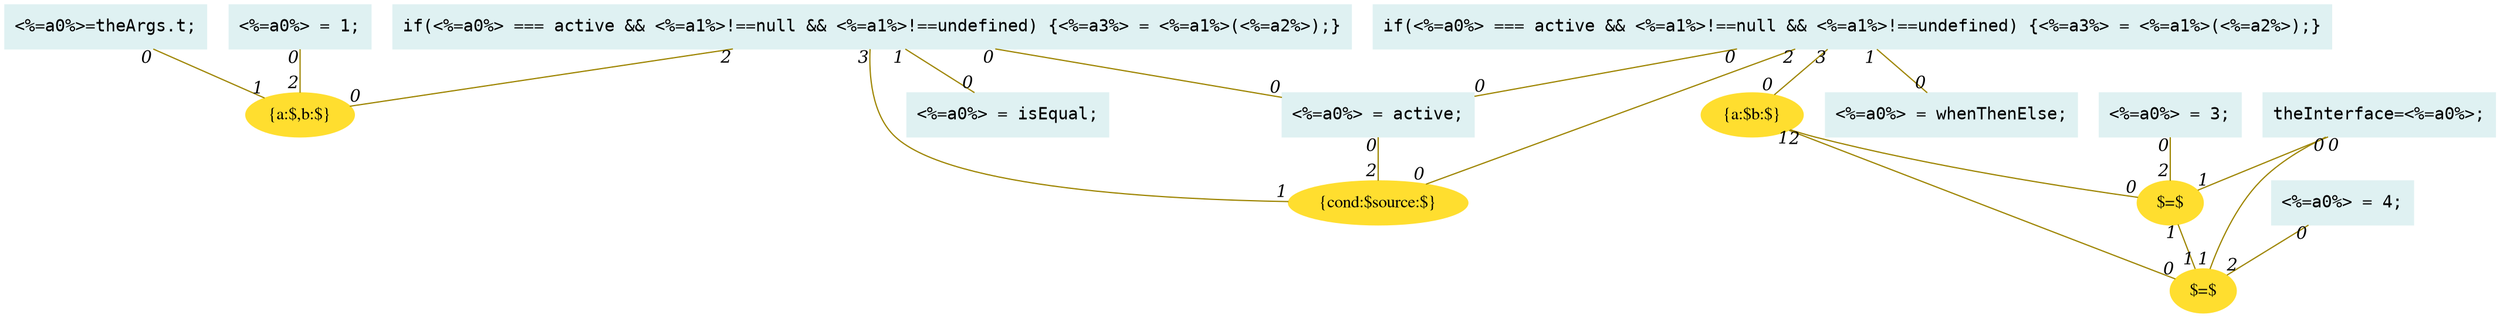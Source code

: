 digraph g{node_4812 [shape="ellipse", style="filled", color="#ffde2f", fontname="Times", label="{a:$,b:$}" ]
node_4850 [shape="ellipse", style="filled", color="#ffde2f", fontname="Times", label="$=$" ]
node_4851 [shape="ellipse", style="filled", color="#ffde2f", fontname="Times", label="$=$" ]
node_4854 [shape="ellipse", style="filled", color="#ffde2f", fontname="Times", label="{cond:$source:$}" ]
node_4855 [shape="ellipse", style="filled", color="#ffde2f", fontname="Times", label="{a:$b:$}" ]
node_4904 [shape="box", style="filled", color="#dff1f2", fontname="Courier", label="<%=a0%>=theArgs.t;
" ]
node_4906 [shape="box", style="filled", color="#dff1f2", fontname="Courier", label="theInterface=<%=a0%>;
" ]
node_4929 [shape="box", style="filled", color="#dff1f2", fontname="Courier", label="<%=a0%> = active;
" ]
node_4937 [shape="box", style="filled", color="#dff1f2", fontname="Courier", label="<%=a0%> = isEqual;
" ]
node_4939 [shape="box", style="filled", color="#dff1f2", fontname="Courier", label="<%=a0%> = whenThenElse;
" ]
node_4941 [shape="box", style="filled", color="#dff1f2", fontname="Courier", label="<%=a0%> = 1;
" ]
node_4943 [shape="box", style="filled", color="#dff1f2", fontname="Courier", label="<%=a0%> = 3;
" ]
node_4945 [shape="box", style="filled", color="#dff1f2", fontname="Courier", label="<%=a0%> = 4;
" ]
node_4947 [shape="box", style="filled", color="#dff1f2", fontname="Courier", label="if(<%=a0%> === active && <%=a1%>!==null && <%=a1%>!==undefined) {<%=a3%> = <%=a1%>(<%=a2%>);}
" ]
node_4952 [shape="box", style="filled", color="#dff1f2", fontname="Courier", label="if(<%=a0%> === active && <%=a1%>!==null && <%=a1%>!==undefined) {<%=a3%> = <%=a1%>(<%=a2%>);}
" ]
node_4855 -> node_4850 [dir=none, arrowHead=none, fontname="Times-Italic", arrowsize=1, color="#9d8400", label="",  headlabel="0", taillabel="1" ]
node_4855 -> node_4851 [dir=none, arrowHead=none, fontname="Times-Italic", arrowsize=1, color="#9d8400", label="",  headlabel="0", taillabel="2" ]
node_4904 -> node_4812 [dir=none, arrowHead=none, fontname="Times-Italic", arrowsize=1, color="#9d8400", label="",  headlabel="1", taillabel="0" ]
node_4850 -> node_4851 [dir=none, arrowHead=none, fontname="Times-Italic", arrowsize=1, color="#9d8400", label="",  headlabel="1", taillabel="1" ]
node_4929 -> node_4854 [dir=none, arrowHead=none, fontname="Times-Italic", arrowsize=1, color="#9d8400", label="",  headlabel="2", taillabel="0" ]
node_4906 -> node_4850 [dir=none, arrowHead=none, fontname="Times-Italic", arrowsize=1, color="#9d8400", label="",  headlabel="1", taillabel="0" ]
node_4906 -> node_4851 [dir=none, arrowHead=none, fontname="Times-Italic", arrowsize=1, color="#9d8400", label="",  headlabel="1", taillabel="0" ]
node_4941 -> node_4812 [dir=none, arrowHead=none, fontname="Times-Italic", arrowsize=1, color="#9d8400", label="",  headlabel="2", taillabel="0" ]
node_4943 -> node_4850 [dir=none, arrowHead=none, fontname="Times-Italic", arrowsize=1, color="#9d8400", label="",  headlabel="2", taillabel="0" ]
node_4945 -> node_4851 [dir=none, arrowHead=none, fontname="Times-Italic", arrowsize=1, color="#9d8400", label="",  headlabel="2", taillabel="0" ]
node_4947 -> node_4929 [dir=none, arrowHead=none, fontname="Times-Italic", arrowsize=1, color="#9d8400", label="",  headlabel="0", taillabel="0" ]
node_4947 -> node_4937 [dir=none, arrowHead=none, fontname="Times-Italic", arrowsize=1, color="#9d8400", label="",  headlabel="0", taillabel="1" ]
node_4947 -> node_4812 [dir=none, arrowHead=none, fontname="Times-Italic", arrowsize=1, color="#9d8400", label="",  headlabel="0", taillabel="2" ]
node_4947 -> node_4854 [dir=none, arrowHead=none, fontname="Times-Italic", arrowsize=1, color="#9d8400", label="",  headlabel="1", taillabel="3" ]
node_4952 -> node_4929 [dir=none, arrowHead=none, fontname="Times-Italic", arrowsize=1, color="#9d8400", label="",  headlabel="0", taillabel="0" ]
node_4952 -> node_4939 [dir=none, arrowHead=none, fontname="Times-Italic", arrowsize=1, color="#9d8400", label="",  headlabel="0", taillabel="1" ]
node_4952 -> node_4854 [dir=none, arrowHead=none, fontname="Times-Italic", arrowsize=1, color="#9d8400", label="",  headlabel="0", taillabel="2" ]
node_4952 -> node_4855 [dir=none, arrowHead=none, fontname="Times-Italic", arrowsize=1, color="#9d8400", label="",  headlabel="0", taillabel="3" ]
}
